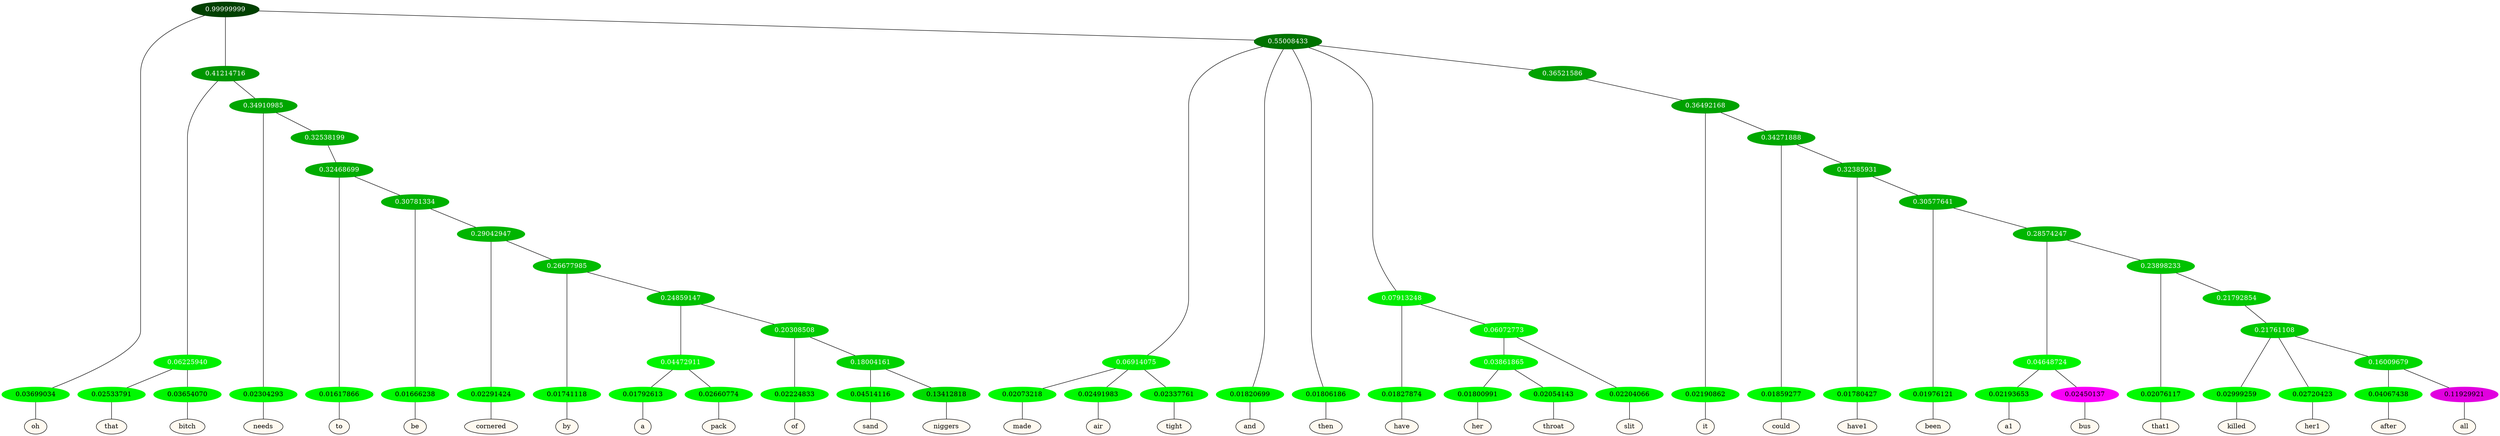 graph {
	node [format=png height=0.15 nodesep=0.001 ordering=out overlap=prism overlap_scaling=0.01 ranksep=0.001 ratio=0.2 style=filled width=0.15]
	{
		rank=same
		a_w_1 [label=oh color=black fillcolor=floralwhite style="filled,solid"]
		a_w_11 [label=that color=black fillcolor=floralwhite style="filled,solid"]
		a_w_12 [label=bitch color=black fillcolor=floralwhite style="filled,solid"]
		a_w_13 [label=needs color=black fillcolor=floralwhite style="filled,solid"]
		a_w_26 [label=to color=black fillcolor=floralwhite style="filled,solid"]
		a_w_32 [label=be color=black fillcolor=floralwhite style="filled,solid"]
		a_w_36 [label=cornered color=black fillcolor=floralwhite style="filled,solid"]
		a_w_40 [label=by color=black fillcolor=floralwhite style="filled,solid"]
		a_w_50 [label=a color=black fillcolor=floralwhite style="filled,solid"]
		a_w_51 [label=pack color=black fillcolor=floralwhite style="filled,solid"]
		a_w_52 [label=of color=black fillcolor=floralwhite style="filled,solid"]
		a_w_55 [label=sand color=black fillcolor=floralwhite style="filled,solid"]
		a_w_56 [label=niggers color=black fillcolor=floralwhite style="filled,solid"]
		a_w_15 [label=made color=black fillcolor=floralwhite style="filled,solid"]
		a_w_16 [label=air color=black fillcolor=floralwhite style="filled,solid"]
		a_w_17 [label=tight color=black fillcolor=floralwhite style="filled,solid"]
		a_w_7 [label=and color=black fillcolor=floralwhite style="filled,solid"]
		a_w_8 [label=then color=black fillcolor=floralwhite style="filled,solid"]
		a_w_18 [label=have color=black fillcolor=floralwhite style="filled,solid"]
		a_w_28 [label=her color=black fillcolor=floralwhite style="filled,solid"]
		a_w_29 [label=throat color=black fillcolor=floralwhite style="filled,solid"]
		a_w_23 [label=slit color=black fillcolor=floralwhite style="filled,solid"]
		a_w_24 [label=it color=black fillcolor=floralwhite style="filled,solid"]
		a_w_30 [label=could color=black fillcolor=floralwhite style="filled,solid"]
		a_w_34 [label=have1 color=black fillcolor=floralwhite style="filled,solid"]
		a_w_38 [label=been color=black fillcolor=floralwhite style="filled,solid"]
		a_w_46 [label=a1 color=black fillcolor=floralwhite style="filled,solid"]
		a_w_47 [label=bus color=black fillcolor=floralwhite style="filled,solid"]
		a_w_48 [label=that1 color=black fillcolor=floralwhite style="filled,solid"]
		a_w_57 [label=killed color=black fillcolor=floralwhite style="filled,solid"]
		a_w_58 [label=her1 color=black fillcolor=floralwhite style="filled,solid"]
		a_w_60 [label=after color=black fillcolor=floralwhite style="filled,solid"]
		a_w_61 [label=all color=black fillcolor=floralwhite style="filled,solid"]
	}
	a_n_1 -- a_w_1
	a_n_11 -- a_w_11
	a_n_12 -- a_w_12
	a_n_13 -- a_w_13
	a_n_26 -- a_w_26
	a_n_32 -- a_w_32
	a_n_36 -- a_w_36
	a_n_40 -- a_w_40
	a_n_50 -- a_w_50
	a_n_51 -- a_w_51
	a_n_52 -- a_w_52
	a_n_55 -- a_w_55
	a_n_56 -- a_w_56
	a_n_15 -- a_w_15
	a_n_16 -- a_w_16
	a_n_17 -- a_w_17
	a_n_7 -- a_w_7
	a_n_8 -- a_w_8
	a_n_18 -- a_w_18
	a_n_28 -- a_w_28
	a_n_29 -- a_w_29
	a_n_23 -- a_w_23
	a_n_24 -- a_w_24
	a_n_30 -- a_w_30
	a_n_34 -- a_w_34
	a_n_38 -- a_w_38
	a_n_46 -- a_w_46
	a_n_47 -- a_w_47
	a_n_48 -- a_w_48
	a_n_57 -- a_w_57
	a_n_58 -- a_w_58
	a_n_60 -- a_w_60
	a_n_61 -- a_w_61
	{
		rank=same
		a_n_1 [label=0.03699034 color="0.334 1.000 0.963" fontcolor=black]
		a_n_11 [label=0.02533791 color="0.334 1.000 0.975" fontcolor=black]
		a_n_12 [label=0.03654070 color="0.334 1.000 0.963" fontcolor=black]
		a_n_13 [label=0.02304293 color="0.334 1.000 0.977" fontcolor=black]
		a_n_26 [label=0.01617866 color="0.334 1.000 0.984" fontcolor=black]
		a_n_32 [label=0.01666238 color="0.334 1.000 0.983" fontcolor=black]
		a_n_36 [label=0.02291424 color="0.334 1.000 0.977" fontcolor=black]
		a_n_40 [label=0.01741118 color="0.334 1.000 0.983" fontcolor=black]
		a_n_50 [label=0.01792613 color="0.334 1.000 0.982" fontcolor=black]
		a_n_51 [label=0.02660774 color="0.334 1.000 0.973" fontcolor=black]
		a_n_52 [label=0.02224833 color="0.334 1.000 0.978" fontcolor=black]
		a_n_55 [label=0.04514116 color="0.334 1.000 0.955" fontcolor=black]
		a_n_56 [label=0.13412818 color="0.334 1.000 0.866" fontcolor=black]
		a_n_15 [label=0.02073218 color="0.334 1.000 0.979" fontcolor=black]
		a_n_16 [label=0.02491983 color="0.334 1.000 0.975" fontcolor=black]
		a_n_17 [label=0.02337761 color="0.334 1.000 0.977" fontcolor=black]
		a_n_7 [label=0.01820699 color="0.334 1.000 0.982" fontcolor=black]
		a_n_8 [label=0.01806186 color="0.334 1.000 0.982" fontcolor=black]
		a_n_18 [label=0.01827874 color="0.334 1.000 0.982" fontcolor=black]
		a_n_28 [label=0.01800991 color="0.334 1.000 0.982" fontcolor=black]
		a_n_29 [label=0.02054143 color="0.334 1.000 0.979" fontcolor=black]
		a_n_23 [label=0.02204066 color="0.334 1.000 0.978" fontcolor=black]
		a_n_24 [label=0.02190862 color="0.334 1.000 0.978" fontcolor=black]
		a_n_30 [label=0.01859277 color="0.334 1.000 0.981" fontcolor=black]
		a_n_34 [label=0.01780427 color="0.334 1.000 0.982" fontcolor=black]
		a_n_38 [label=0.01976121 color="0.334 1.000 0.980" fontcolor=black]
		a_n_46 [label=0.02193653 color="0.334 1.000 0.978" fontcolor=black]
		a_n_47 [label=0.02450137 color="0.835 1.000 0.975" fontcolor=black]
		a_n_48 [label=0.02076117 color="0.334 1.000 0.979" fontcolor=black]
		a_n_57 [label=0.02999259 color="0.334 1.000 0.970" fontcolor=black]
		a_n_58 [label=0.02720423 color="0.334 1.000 0.973" fontcolor=black]
		a_n_60 [label=0.04067438 color="0.334 1.000 0.959" fontcolor=black]
		a_n_61 [label=0.11929921 color="0.835 1.000 0.881" fontcolor=black]
	}
	a_n_0 [label=0.99999999 color="0.334 1.000 0.250" fontcolor=grey99]
	a_n_0 -- a_n_1
	a_n_2 [label=0.41214716 color="0.334 1.000 0.588" fontcolor=grey99]
	a_n_0 -- a_n_2
	a_n_3 [label=0.55008433 color="0.334 1.000 0.450" fontcolor=grey99]
	a_n_0 -- a_n_3
	a_n_4 [label=0.06225940 color="0.334 1.000 0.938" fontcolor=grey99]
	a_n_2 -- a_n_4
	a_n_5 [label=0.34910985 color="0.334 1.000 0.651" fontcolor=grey99]
	a_n_2 -- a_n_5
	a_n_6 [label=0.06914075 color="0.334 1.000 0.931" fontcolor=grey99]
	a_n_3 -- a_n_6
	a_n_3 -- a_n_7
	a_n_3 -- a_n_8
	a_n_9 [label=0.07913248 color="0.334 1.000 0.921" fontcolor=grey99]
	a_n_3 -- a_n_9
	a_n_10 [label=0.36521586 color="0.334 1.000 0.635" fontcolor=grey99]
	a_n_3 -- a_n_10
	a_n_4 -- a_n_11
	a_n_4 -- a_n_12
	a_n_5 -- a_n_13
	a_n_14 [label=0.32538199 color="0.334 1.000 0.675" fontcolor=grey99]
	a_n_5 -- a_n_14
	a_n_6 -- a_n_15
	a_n_6 -- a_n_16
	a_n_6 -- a_n_17
	a_n_9 -- a_n_18
	a_n_19 [label=0.06072773 color="0.334 1.000 0.939" fontcolor=grey99]
	a_n_9 -- a_n_19
	a_n_20 [label=0.36492168 color="0.334 1.000 0.635" fontcolor=grey99]
	a_n_10 -- a_n_20
	a_n_21 [label=0.32468699 color="0.334 1.000 0.675" fontcolor=grey99]
	a_n_14 -- a_n_21
	a_n_22 [label=0.03861865 color="0.334 1.000 0.961" fontcolor=grey99]
	a_n_19 -- a_n_22
	a_n_19 -- a_n_23
	a_n_20 -- a_n_24
	a_n_25 [label=0.34271888 color="0.334 1.000 0.657" fontcolor=grey99]
	a_n_20 -- a_n_25
	a_n_21 -- a_n_26
	a_n_27 [label=0.30781334 color="0.334 1.000 0.692" fontcolor=grey99]
	a_n_21 -- a_n_27
	a_n_22 -- a_n_28
	a_n_22 -- a_n_29
	a_n_25 -- a_n_30
	a_n_31 [label=0.32385931 color="0.334 1.000 0.676" fontcolor=grey99]
	a_n_25 -- a_n_31
	a_n_27 -- a_n_32
	a_n_33 [label=0.29042947 color="0.334 1.000 0.710" fontcolor=grey99]
	a_n_27 -- a_n_33
	a_n_31 -- a_n_34
	a_n_35 [label=0.30577641 color="0.334 1.000 0.694" fontcolor=grey99]
	a_n_31 -- a_n_35
	a_n_33 -- a_n_36
	a_n_37 [label=0.26677985 color="0.334 1.000 0.733" fontcolor=grey99]
	a_n_33 -- a_n_37
	a_n_35 -- a_n_38
	a_n_39 [label=0.28574247 color="0.334 1.000 0.714" fontcolor=grey99]
	a_n_35 -- a_n_39
	a_n_37 -- a_n_40
	a_n_41 [label=0.24859147 color="0.334 1.000 0.751" fontcolor=grey99]
	a_n_37 -- a_n_41
	a_n_42 [label=0.04648724 color="0.334 1.000 0.954" fontcolor=grey99]
	a_n_39 -- a_n_42
	a_n_43 [label=0.23898233 color="0.334 1.000 0.761" fontcolor=grey99]
	a_n_39 -- a_n_43
	a_n_44 [label=0.04472911 color="0.334 1.000 0.955" fontcolor=grey99]
	a_n_41 -- a_n_44
	a_n_45 [label=0.20308508 color="0.334 1.000 0.797" fontcolor=grey99]
	a_n_41 -- a_n_45
	a_n_42 -- a_n_46
	a_n_42 -- a_n_47
	a_n_43 -- a_n_48
	a_n_49 [label=0.21792854 color="0.334 1.000 0.782" fontcolor=grey99]
	a_n_43 -- a_n_49
	a_n_44 -- a_n_50
	a_n_44 -- a_n_51
	a_n_45 -- a_n_52
	a_n_53 [label=0.18004161 color="0.334 1.000 0.820" fontcolor=grey99]
	a_n_45 -- a_n_53
	a_n_54 [label=0.21761108 color="0.334 1.000 0.782" fontcolor=grey99]
	a_n_49 -- a_n_54
	a_n_53 -- a_n_55
	a_n_53 -- a_n_56
	a_n_54 -- a_n_57
	a_n_54 -- a_n_58
	a_n_59 [label=0.16009679 color="0.334 1.000 0.840" fontcolor=grey99]
	a_n_54 -- a_n_59
	a_n_59 -- a_n_60
	a_n_59 -- a_n_61
}
